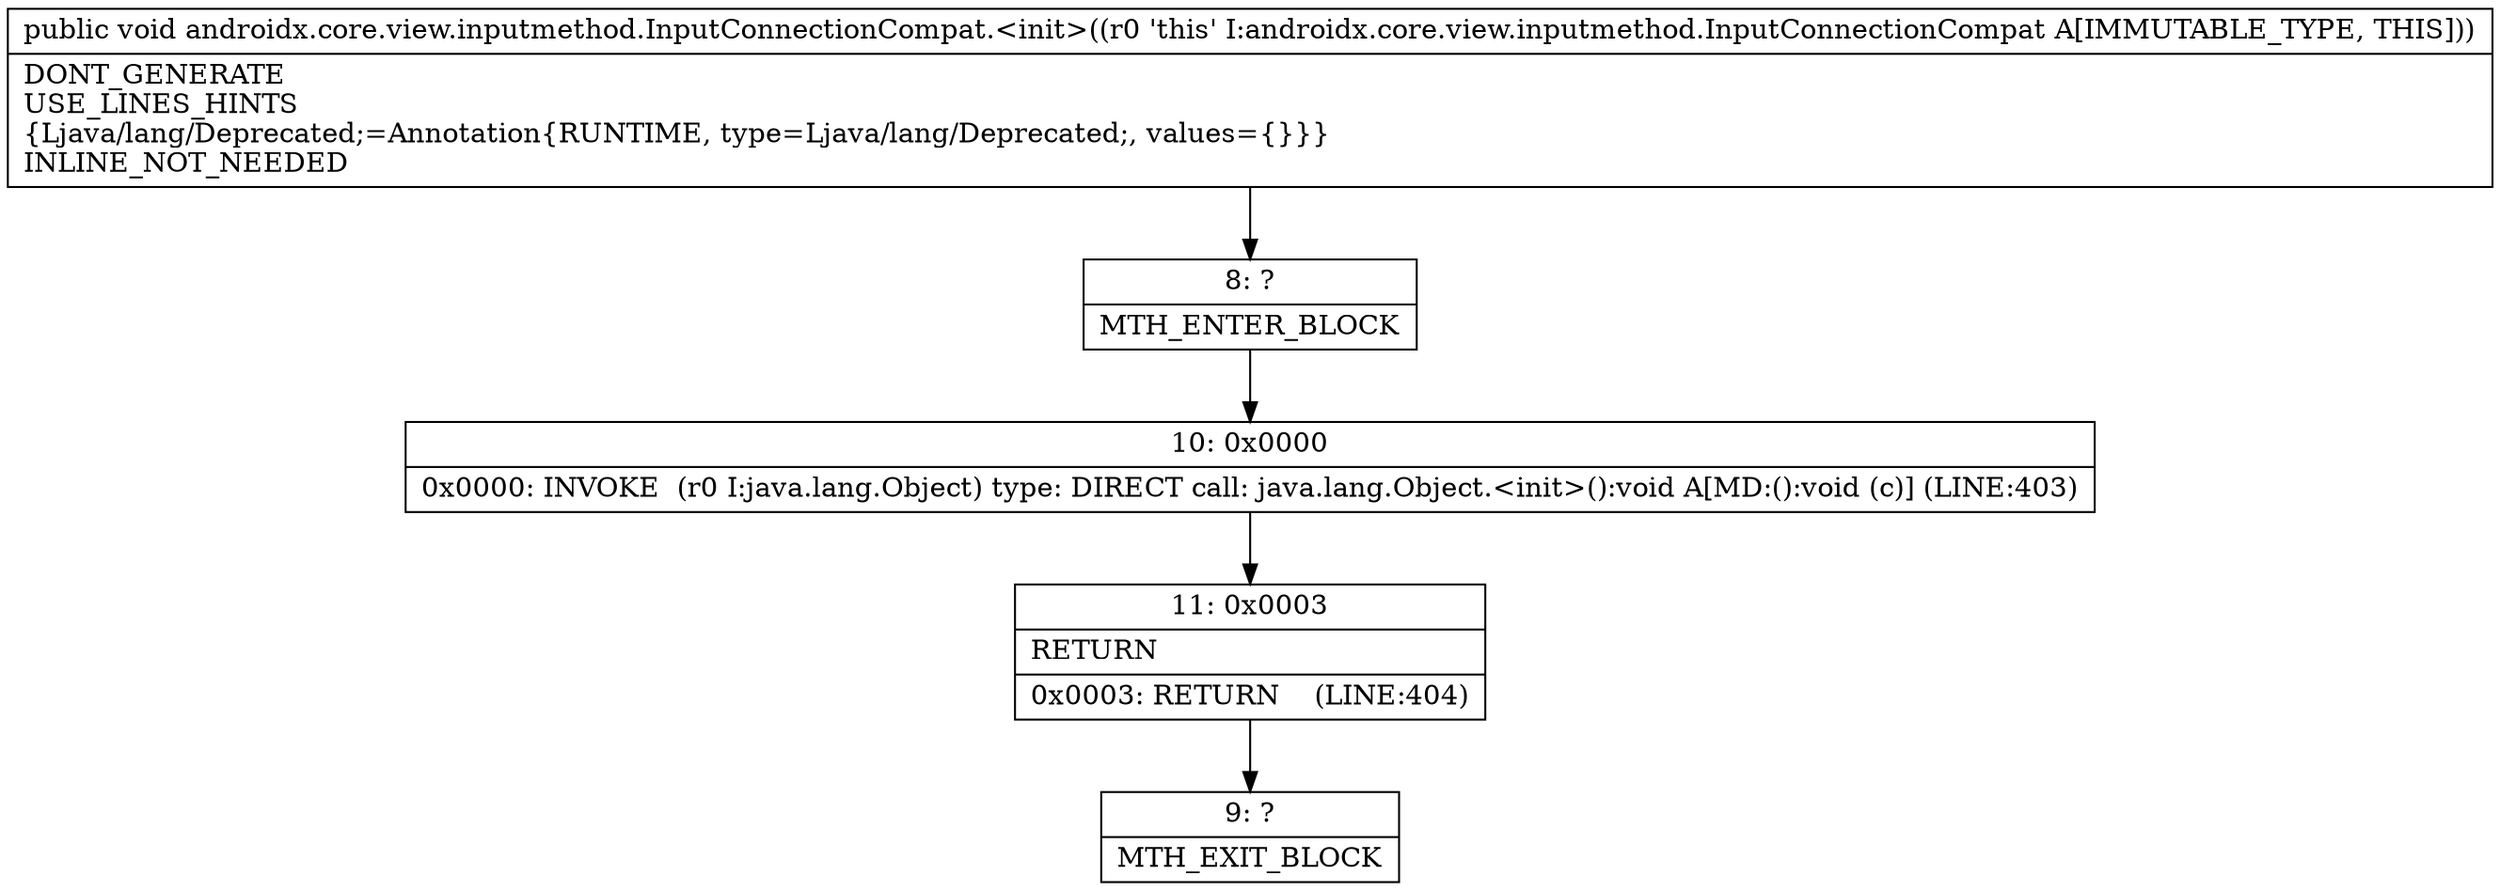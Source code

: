 digraph "CFG forandroidx.core.view.inputmethod.InputConnectionCompat.\<init\>()V" {
Node_8 [shape=record,label="{8\:\ ?|MTH_ENTER_BLOCK\l}"];
Node_10 [shape=record,label="{10\:\ 0x0000|0x0000: INVOKE  (r0 I:java.lang.Object) type: DIRECT call: java.lang.Object.\<init\>():void A[MD:():void (c)] (LINE:403)\l}"];
Node_11 [shape=record,label="{11\:\ 0x0003|RETURN\l|0x0003: RETURN    (LINE:404)\l}"];
Node_9 [shape=record,label="{9\:\ ?|MTH_EXIT_BLOCK\l}"];
MethodNode[shape=record,label="{public void androidx.core.view.inputmethod.InputConnectionCompat.\<init\>((r0 'this' I:androidx.core.view.inputmethod.InputConnectionCompat A[IMMUTABLE_TYPE, THIS]))  | DONT_GENERATE\lUSE_LINES_HINTS\l\{Ljava\/lang\/Deprecated;=Annotation\{RUNTIME, type=Ljava\/lang\/Deprecated;, values=\{\}\}\}\lINLINE_NOT_NEEDED\l}"];
MethodNode -> Node_8;Node_8 -> Node_10;
Node_10 -> Node_11;
Node_11 -> Node_9;
}

